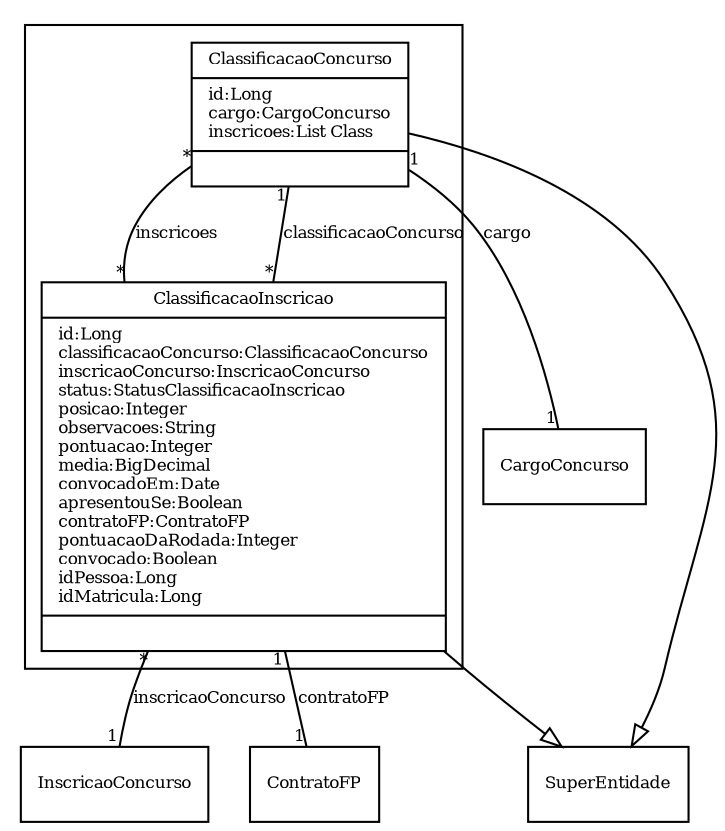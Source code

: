 digraph G{
fontname = "Times-Roman"
fontsize = 8

node [
        fontname = "Times-Roman"
        fontsize = 8
        shape = "record"
]

edge [
        fontname = "Times-Roman"
        fontsize = 8
]

subgraph clusterCLASSIFICACAO_CONCURSO
{
ClassificacaoConcurso [label = "{ClassificacaoConcurso|id:Long\lcargo:CargoConcurso\linscricoes:List Class\l|\l}"]
ClassificacaoInscricao [label = "{ClassificacaoInscricao|id:Long\lclassificacaoConcurso:ClassificacaoConcurso\linscricaoConcurso:InscricaoConcurso\lstatus:StatusClassificacaoInscricao\lposicao:Integer\lobservacoes:String\lpontuacao:Integer\lmedia:BigDecimal\lconvocadoEm:Date\lapresentouSe:Boolean\lcontratoFP:ContratoFP\lpontuacaoDaRodada:Integer\lconvocado:Boolean\lidPessoa:Long\lidMatricula:Long\l|\l}"]
}
edge [arrowhead = "none" headlabel = "1" taillabel = "1"] ClassificacaoConcurso -> CargoConcurso [label = "cargo"]
edge [arrowhead = "none" headlabel = "*" taillabel = "*"] ClassificacaoConcurso -> ClassificacaoInscricao [label = "inscricoes"]
edge [ arrowhead = "empty" headlabel = "" taillabel = ""] ClassificacaoConcurso -> SuperEntidade
edge [arrowhead = "none" headlabel = "1" taillabel = "*"] ClassificacaoInscricao -> ClassificacaoConcurso [label = "classificacaoConcurso"]
edge [arrowhead = "none" headlabel = "1" taillabel = "*"] ClassificacaoInscricao -> InscricaoConcurso [label = "inscricaoConcurso"]
edge [arrowhead = "none" headlabel = "1" taillabel = "1"] ClassificacaoInscricao -> ContratoFP [label = "contratoFP"]
edge [ arrowhead = "empty" headlabel = "" taillabel = ""] ClassificacaoInscricao -> SuperEntidade
}
